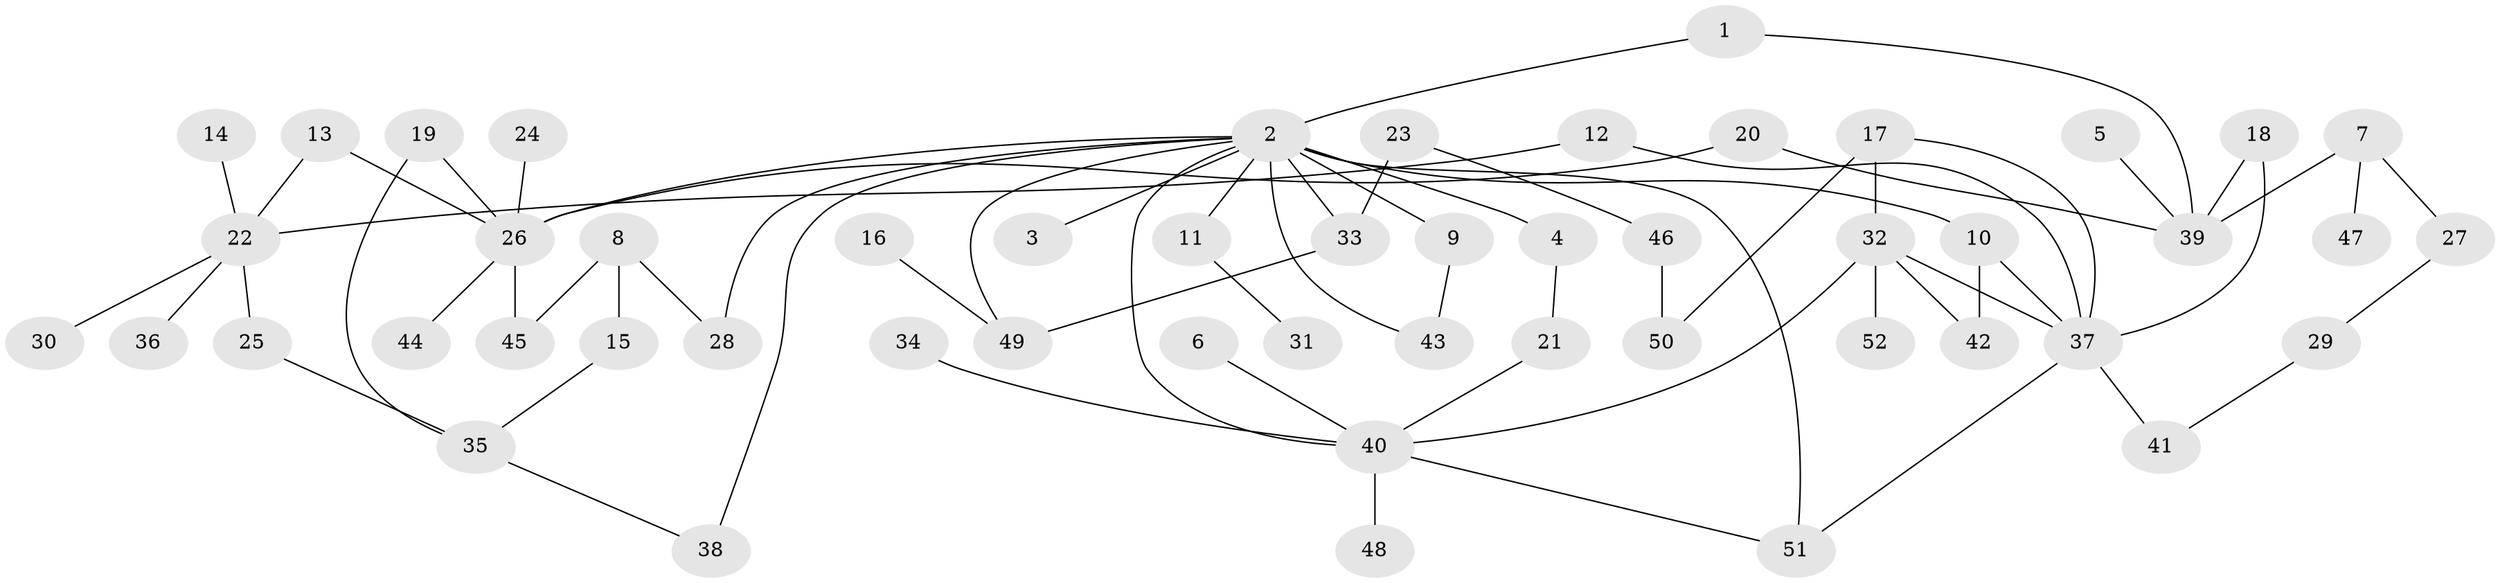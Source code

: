 // original degree distribution, {7: 0.019230769230769232, 4: 0.07692307692307693, 8: 0.019230769230769232, 2: 0.4326923076923077, 6: 0.009615384615384616, 3: 0.14423076923076922, 1: 0.27884615384615385, 5: 0.019230769230769232}
// Generated by graph-tools (version 1.1) at 2025/25/03/09/25 03:25:28]
// undirected, 52 vertices, 68 edges
graph export_dot {
graph [start="1"]
  node [color=gray90,style=filled];
  1;
  2;
  3;
  4;
  5;
  6;
  7;
  8;
  9;
  10;
  11;
  12;
  13;
  14;
  15;
  16;
  17;
  18;
  19;
  20;
  21;
  22;
  23;
  24;
  25;
  26;
  27;
  28;
  29;
  30;
  31;
  32;
  33;
  34;
  35;
  36;
  37;
  38;
  39;
  40;
  41;
  42;
  43;
  44;
  45;
  46;
  47;
  48;
  49;
  50;
  51;
  52;
  1 -- 2 [weight=1.0];
  1 -- 39 [weight=1.0];
  2 -- 3 [weight=1.0];
  2 -- 4 [weight=1.0];
  2 -- 9 [weight=1.0];
  2 -- 10 [weight=1.0];
  2 -- 11 [weight=1.0];
  2 -- 26 [weight=1.0];
  2 -- 28 [weight=1.0];
  2 -- 33 [weight=2.0];
  2 -- 38 [weight=1.0];
  2 -- 40 [weight=1.0];
  2 -- 43 [weight=1.0];
  2 -- 49 [weight=1.0];
  2 -- 51 [weight=1.0];
  4 -- 21 [weight=1.0];
  5 -- 39 [weight=1.0];
  6 -- 40 [weight=1.0];
  7 -- 27 [weight=1.0];
  7 -- 39 [weight=1.0];
  7 -- 47 [weight=1.0];
  8 -- 15 [weight=1.0];
  8 -- 28 [weight=1.0];
  8 -- 45 [weight=1.0];
  9 -- 43 [weight=1.0];
  10 -- 37 [weight=1.0];
  10 -- 42 [weight=1.0];
  11 -- 31 [weight=1.0];
  12 -- 22 [weight=1.0];
  12 -- 37 [weight=1.0];
  13 -- 22 [weight=1.0];
  13 -- 26 [weight=1.0];
  14 -- 22 [weight=1.0];
  15 -- 35 [weight=1.0];
  16 -- 49 [weight=1.0];
  17 -- 32 [weight=1.0];
  17 -- 37 [weight=1.0];
  17 -- 50 [weight=1.0];
  18 -- 37 [weight=1.0];
  18 -- 39 [weight=1.0];
  19 -- 26 [weight=1.0];
  19 -- 35 [weight=1.0];
  20 -- 26 [weight=1.0];
  20 -- 39 [weight=1.0];
  21 -- 40 [weight=1.0];
  22 -- 25 [weight=1.0];
  22 -- 30 [weight=1.0];
  22 -- 36 [weight=1.0];
  23 -- 33 [weight=1.0];
  23 -- 46 [weight=1.0];
  24 -- 26 [weight=1.0];
  25 -- 35 [weight=1.0];
  26 -- 44 [weight=1.0];
  26 -- 45 [weight=1.0];
  27 -- 29 [weight=1.0];
  29 -- 41 [weight=1.0];
  32 -- 37 [weight=1.0];
  32 -- 40 [weight=1.0];
  32 -- 42 [weight=1.0];
  32 -- 52 [weight=1.0];
  33 -- 49 [weight=1.0];
  34 -- 40 [weight=1.0];
  35 -- 38 [weight=1.0];
  37 -- 41 [weight=1.0];
  37 -- 51 [weight=1.0];
  40 -- 48 [weight=1.0];
  40 -- 51 [weight=1.0];
  46 -- 50 [weight=1.0];
}

